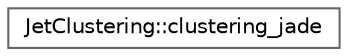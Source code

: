 digraph "Graphical Class Hierarchy"
{
 // LATEX_PDF_SIZE
  bgcolor="transparent";
  edge [fontname=Helvetica,fontsize=10,labelfontname=Helvetica,labelfontsize=10];
  node [fontname=Helvetica,fontsize=10,shape=box,height=0.2,width=0.4];
  rankdir="LR";
  Node0 [id="Node000000",label="JetClustering::clustering_jade",height=0.2,width=0.4,color="grey40", fillcolor="white", style="filled",URL="$structJetClustering_1_1clustering__jade.html",tooltip="Jet Clustering interface for jade."];
}
